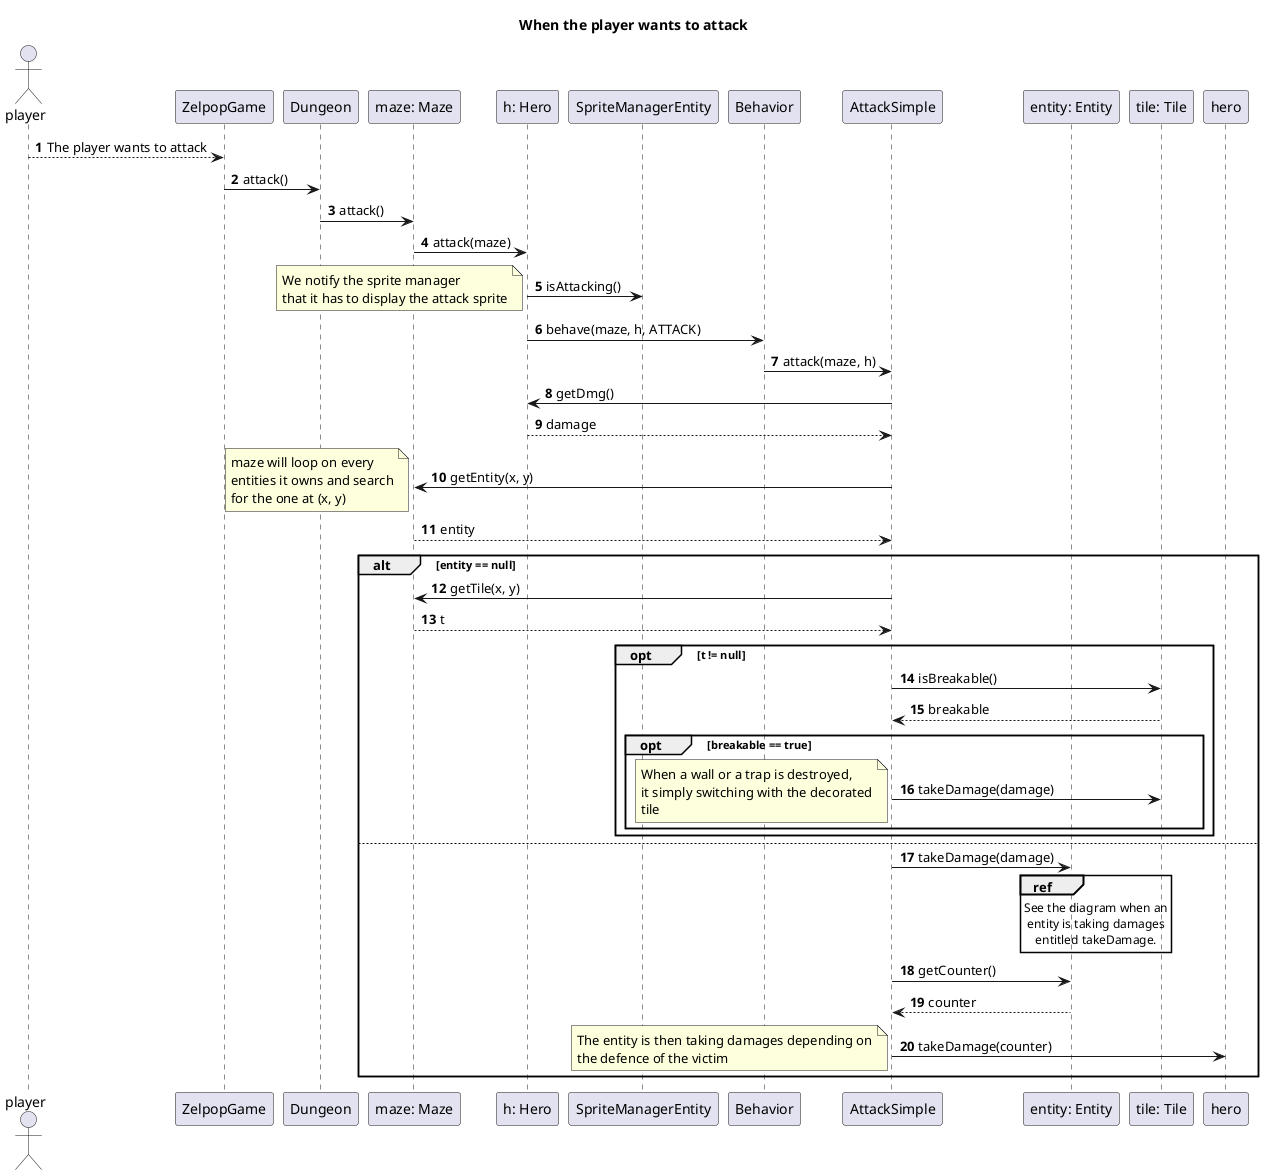 @startuml

title When the player wants to attack
autonumber

actor player

participant ZelpopGame as z
participant Dungeon as d
participant "maze: Maze" as m
participant "h: Hero" as h
participant "SpriteManagerEntity" as sme
participant Behavior as b
participant AttackSimple as as
participant "entity: Entity" as e
participant "tile: Tile" as t


player --> z: The player wants to attack

z -> d: attack()

d -> m: attack()

m -> h: attack(maze)

h -> sme: isAttacking()
note left
We notify the sprite manager
that it has to display the attack sprite
end note

h -> b: behave(maze, h, ATTACK)

b -> as: attack(maze, h)

as -> h: getDmg()

h --> as: damage

as -> m: getEntity(x, y)

note left
maze will loop on every
entities it owns and search
for the one at (x, y)
end note

m --> as: entity

alt entity == null

    as -> m: getTile(x, y)

    m --> as: t

    opt t != null

        as -> t: isBreakable()

        t --> as: breakable

        opt breakable == true

            as -> t: takeDamage(damage)
            note left
            When a wall or a trap is destroyed,
            it simply switching with the decorated
            tile
            end note


        end

    end

else

    as -> e: takeDamage(damage)

    ref over e
        See the diagram when an
        entity is taking damages
        entitled takeDamage.
    end ref

    as -> e: getCounter()

    e --> as: counter

    as -> hero: takeDamage(counter)
    note left
    The entity is then taking damages depending on
    the defence of the victim
    end note

end


@enduml
